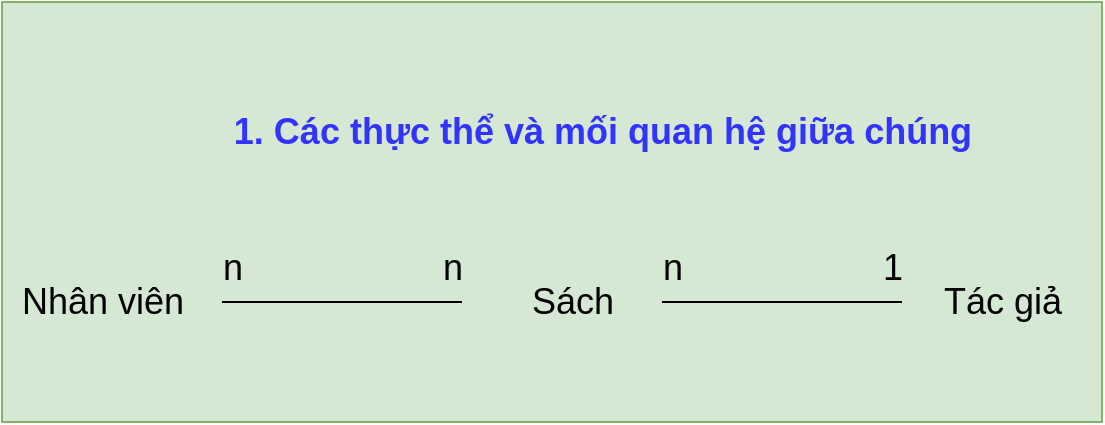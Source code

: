 <mxfile version="24.7.7" pages="2">
  <diagram name="Trang-1" id="9q1nHxpj4mCgf7gG6lU8">
    <mxGraphModel dx="989" dy="514" grid="1" gridSize="10" guides="1" tooltips="1" connect="1" arrows="1" fold="1" page="1" pageScale="1" pageWidth="827" pageHeight="1169" math="0" shadow="0">
      <root>
        <mxCell id="0" />
        <mxCell id="1" parent="0" />
        <mxCell id="oQ7SV3uOmJCRB0GvWH9f-15" value="" style="rounded=0;whiteSpace=wrap;html=1;fillColor=#d5e8d4;strokeColor=#82b366;fontSize=18;" vertex="1" parent="1">
          <mxGeometry x="80" y="240" width="550" height="210" as="geometry" />
        </mxCell>
        <mxCell id="oQ7SV3uOmJCRB0GvWH9f-1" value="&lt;b&gt;&lt;font color=&quot;#3333ff&quot;&gt;1. Các thực thể và mối quan hệ giữa chúng&lt;/font&gt;&lt;/b&gt;" style="text;html=1;align=center;verticalAlign=middle;whiteSpace=wrap;rounded=0;fontSize=18;" vertex="1" parent="1">
          <mxGeometry x="187.5" y="290" width="385" height="30" as="geometry" />
        </mxCell>
        <mxCell id="oQ7SV3uOmJCRB0GvWH9f-6" style="edgeStyle=orthogonalEdgeStyle;rounded=0;orthogonalLoop=1;jettySize=auto;html=1;exitX=1;exitY=0.5;exitDx=0;exitDy=0;entryX=0;entryY=0.5;entryDx=0;entryDy=0;endArrow=none;endFill=0;fontSize=18;" edge="1" parent="1">
          <mxGeometry relative="1" as="geometry">
            <mxPoint x="410.0" y="390" as="sourcePoint" />
            <mxPoint x="530.0" y="390" as="targetPoint" />
          </mxGeometry>
        </mxCell>
        <mxCell id="oQ7SV3uOmJCRB0GvWH9f-5" style="edgeStyle=orthogonalEdgeStyle;rounded=0;orthogonalLoop=1;jettySize=auto;html=1;exitX=1;exitY=0.5;exitDx=0;exitDy=0;entryX=0;entryY=0.5;entryDx=0;entryDy=0;endArrow=none;endFill=0;fontSize=18;" edge="1" parent="1">
          <mxGeometry relative="1" as="geometry">
            <mxPoint x="190" y="390" as="sourcePoint" />
            <mxPoint x="310" y="390" as="targetPoint" />
          </mxGeometry>
        </mxCell>
        <mxCell id="oQ7SV3uOmJCRB0GvWH9f-7" value="Nhân viên" style="text;html=1;align=center;verticalAlign=middle;resizable=0;points=[];autosize=1;strokeColor=none;fillColor=none;fontSize=18;" vertex="1" parent="1">
          <mxGeometry x="80" y="370" width="100" height="40" as="geometry" />
        </mxCell>
        <mxCell id="oQ7SV3uOmJCRB0GvWH9f-8" value="Sách" style="text;html=1;align=center;verticalAlign=middle;resizable=0;points=[];autosize=1;strokeColor=none;fillColor=none;fontSize=18;" vertex="1" parent="1">
          <mxGeometry x="335" y="370" width="60" height="40" as="geometry" />
        </mxCell>
        <mxCell id="oQ7SV3uOmJCRB0GvWH9f-9" value="Tác giả" style="text;html=1;align=center;verticalAlign=middle;resizable=0;points=[];autosize=1;strokeColor=none;fillColor=none;fontSize=18;" vertex="1" parent="1">
          <mxGeometry x="540" y="370" width="80" height="40" as="geometry" />
        </mxCell>
        <mxCell id="oQ7SV3uOmJCRB0GvWH9f-10" value="n" style="text;html=1;align=center;verticalAlign=middle;resizable=0;points=[];autosize=1;strokeColor=none;fillColor=none;fontSize=18;" vertex="1" parent="1">
          <mxGeometry x="180" y="353" width="30" height="40" as="geometry" />
        </mxCell>
        <mxCell id="oQ7SV3uOmJCRB0GvWH9f-11" value="n" style="text;html=1;align=center;verticalAlign=middle;resizable=0;points=[];autosize=1;strokeColor=none;fillColor=none;fontSize=18;" vertex="1" parent="1">
          <mxGeometry x="290" y="353" width="30" height="40" as="geometry" />
        </mxCell>
        <mxCell id="oQ7SV3uOmJCRB0GvWH9f-12" value="1" style="text;html=1;align=center;verticalAlign=middle;resizable=0;points=[];autosize=1;strokeColor=none;fillColor=none;fontSize=18;" vertex="1" parent="1">
          <mxGeometry x="510" y="353" width="30" height="40" as="geometry" />
        </mxCell>
        <mxCell id="oQ7SV3uOmJCRB0GvWH9f-13" value="n" style="text;html=1;align=center;verticalAlign=middle;resizable=0;points=[];autosize=1;strokeColor=none;fillColor=none;fontSize=18;" vertex="1" parent="1">
          <mxGeometry x="400" y="353" width="30" height="40" as="geometry" />
        </mxCell>
      </root>
    </mxGraphModel>
  </diagram>
  <diagram id="uYPxH76roiQBHZ6HFA4b" name="Trang-2">
    <mxGraphModel dx="1195" dy="622" grid="1" gridSize="10" guides="1" tooltips="1" connect="1" arrows="1" fold="1" page="1" pageScale="1" pageWidth="827" pageHeight="1169" math="0" shadow="0">
      <root>
        <mxCell id="0" />
        <mxCell id="1" parent="0" />
        <mxCell id="5Z1wS6oHaSantgoYat1p-30" value="" style="rounded=0;whiteSpace=wrap;html=1;fillColor=#dae8fc;strokeColor=#6c8ebf;opacity=60;" vertex="1" parent="1">
          <mxGeometry x="80" y="185" width="1000" height="410" as="geometry" />
        </mxCell>
        <mxCell id="ywd82fUKIrLHTQjzzXWJ-2" value="&lt;b&gt;&lt;font color=&quot;#3333ff&quot;&gt;2. ERD&lt;/font&gt;&lt;/b&gt;" style="text;html=1;align=center;verticalAlign=middle;whiteSpace=wrap;rounded=0;fontSize=18;" vertex="1" parent="1">
          <mxGeometry x="380" y="240" width="400" height="40" as="geometry" />
        </mxCell>
        <mxCell id="5Z1wS6oHaSantgoYat1p-25" style="rounded=0;orthogonalLoop=1;jettySize=auto;html=1;exitX=0.5;exitY=1;exitDx=0;exitDy=0;entryX=0.5;entryY=1;entryDx=0;entryDy=0;endArrow=none;endFill=0;" edge="1" parent="1" source="5Z1wS6oHaSantgoYat1p-1" target="5Z1wS6oHaSantgoYat1p-9">
          <mxGeometry relative="1" as="geometry" />
        </mxCell>
        <mxCell id="5Z1wS6oHaSantgoYat1p-26" style="rounded=0;orthogonalLoop=1;jettySize=auto;html=1;exitX=0.5;exitY=1;exitDx=0;exitDy=0;entryX=0.5;entryY=1;entryDx=0;entryDy=0;endArrow=none;endFill=0;" edge="1" parent="1" source="5Z1wS6oHaSantgoYat1p-1" target="5Z1wS6oHaSantgoYat1p-5">
          <mxGeometry relative="1" as="geometry" />
        </mxCell>
        <mxCell id="5Z1wS6oHaSantgoYat1p-27" style="rounded=0;orthogonalLoop=1;jettySize=auto;html=1;exitX=0.5;exitY=1;exitDx=0;exitDy=0;entryX=0.5;entryY=1;entryDx=0;entryDy=0;endArrow=none;endFill=0;" edge="1" parent="1" source="5Z1wS6oHaSantgoYat1p-1" target="5Z1wS6oHaSantgoYat1p-10">
          <mxGeometry relative="1" as="geometry" />
        </mxCell>
        <mxCell id="5Z1wS6oHaSantgoYat1p-1" value="Sách" style="rounded=0;whiteSpace=wrap;html=1;" vertex="1" parent="1">
          <mxGeometry x="560" y="360" width="120" height="60" as="geometry" />
        </mxCell>
        <mxCell id="5Z1wS6oHaSantgoYat1p-12" style="edgeStyle=orthogonalEdgeStyle;rounded=0;orthogonalLoop=1;jettySize=auto;html=1;exitX=1;exitY=0.5;exitDx=0;exitDy=0;entryX=0;entryY=0.5;entryDx=0;entryDy=0;endArrow=none;endFill=0;" edge="1" parent="1" source="5Z1wS6oHaSantgoYat1p-2" target="5Z1wS6oHaSantgoYat1p-11">
          <mxGeometry relative="1" as="geometry" />
        </mxCell>
        <mxCell id="5Z1wS6oHaSantgoYat1p-22" style="rounded=0;orthogonalLoop=1;jettySize=auto;html=1;exitX=0.5;exitY=1;exitDx=0;exitDy=0;entryX=0.5;entryY=1;entryDx=0;entryDy=0;endArrow=none;endFill=0;" edge="1" parent="1" source="5Z1wS6oHaSantgoYat1p-2" target="5Z1wS6oHaSantgoYat1p-8">
          <mxGeometry relative="1" as="geometry" />
        </mxCell>
        <mxCell id="5Z1wS6oHaSantgoYat1p-23" style="rounded=0;orthogonalLoop=1;jettySize=auto;html=1;exitX=0.5;exitY=1;exitDx=0;exitDy=0;entryX=0.5;entryY=1;entryDx=0;entryDy=0;endArrow=none;endFill=0;" edge="1" parent="1" source="5Z1wS6oHaSantgoYat1p-2" target="5Z1wS6oHaSantgoYat1p-7">
          <mxGeometry relative="1" as="geometry" />
        </mxCell>
        <mxCell id="5Z1wS6oHaSantgoYat1p-24" style="rounded=0;orthogonalLoop=1;jettySize=auto;html=1;exitX=0.5;exitY=1;exitDx=0;exitDy=0;entryX=0.5;entryY=1;entryDx=0;entryDy=0;endArrow=none;endFill=0;" edge="1" parent="1" source="5Z1wS6oHaSantgoYat1p-2" target="5Z1wS6oHaSantgoYat1p-4">
          <mxGeometry relative="1" as="geometry" />
        </mxCell>
        <mxCell id="5Z1wS6oHaSantgoYat1p-2" value="Nhận viên" style="rounded=0;whiteSpace=wrap;html=1;" vertex="1" parent="1">
          <mxGeometry x="240" y="360" width="120" height="60" as="geometry" />
        </mxCell>
        <mxCell id="5Z1wS6oHaSantgoYat1p-15" style="edgeStyle=orthogonalEdgeStyle;rounded=0;orthogonalLoop=1;jettySize=auto;html=1;exitX=0;exitY=0.5;exitDx=0;exitDy=0;entryX=1;entryY=0.5;entryDx=0;entryDy=0;endArrow=none;endFill=0;" edge="1" parent="1" source="5Z1wS6oHaSantgoYat1p-3" target="5Z1wS6oHaSantgoYat1p-14">
          <mxGeometry relative="1" as="geometry" />
        </mxCell>
        <mxCell id="5Z1wS6oHaSantgoYat1p-28" style="rounded=0;orthogonalLoop=1;jettySize=auto;html=1;exitX=0.5;exitY=1;exitDx=0;exitDy=0;entryX=0.5;entryY=1;entryDx=0;entryDy=0;endArrow=none;endFill=0;" edge="1" parent="1" source="5Z1wS6oHaSantgoYat1p-3" target="5Z1wS6oHaSantgoYat1p-6">
          <mxGeometry relative="1" as="geometry" />
        </mxCell>
        <mxCell id="5Z1wS6oHaSantgoYat1p-29" style="rounded=0;orthogonalLoop=1;jettySize=auto;html=1;exitX=0.5;exitY=1;exitDx=0;exitDy=0;entryX=0.5;entryY=1;entryDx=0;entryDy=0;endArrow=none;endFill=0;" edge="1" parent="1" source="5Z1wS6oHaSantgoYat1p-3" target="5Z1wS6oHaSantgoYat1p-17">
          <mxGeometry relative="1" as="geometry" />
        </mxCell>
        <mxCell id="5Z1wS6oHaSantgoYat1p-3" value="Tác giả" style="rounded=0;whiteSpace=wrap;html=1;" vertex="1" parent="1">
          <mxGeometry x="880" y="360" width="120" height="60" as="geometry" />
        </mxCell>
        <mxCell id="5Z1wS6oHaSantgoYat1p-4" value="&lt;u&gt;ID&lt;/u&gt;" style="ellipse;whiteSpace=wrap;html=1;direction=west;" vertex="1" parent="1">
          <mxGeometry x="300" y="480" width="80" height="40" as="geometry" />
        </mxCell>
        <mxCell id="5Z1wS6oHaSantgoYat1p-5" value="&lt;u&gt;ID&lt;/u&gt;" style="ellipse;whiteSpace=wrap;html=1;direction=west;" vertex="1" parent="1">
          <mxGeometry x="580" y="480" width="80" height="40" as="geometry" />
        </mxCell>
        <mxCell id="5Z1wS6oHaSantgoYat1p-6" value="&lt;u&gt;ID&lt;/u&gt;" style="ellipse;whiteSpace=wrap;html=1;direction=west;" vertex="1" parent="1">
          <mxGeometry x="840" y="480" width="80" height="40" as="geometry" />
        </mxCell>
        <mxCell id="5Z1wS6oHaSantgoYat1p-7" value="Tên" style="ellipse;whiteSpace=wrap;html=1;direction=west;" vertex="1" parent="1">
          <mxGeometry x="210" y="480" width="80" height="40" as="geometry" />
        </mxCell>
        <mxCell id="5Z1wS6oHaSantgoYat1p-8" value="Địa chỉ" style="ellipse;whiteSpace=wrap;html=1;direction=west;" vertex="1" parent="1">
          <mxGeometry x="120" y="480" width="80" height="40" as="geometry" />
        </mxCell>
        <mxCell id="5Z1wS6oHaSantgoYat1p-9" value="Tên" style="ellipse;whiteSpace=wrap;html=1;direction=west;" vertex="1" parent="1">
          <mxGeometry x="490" y="480" width="80" height="40" as="geometry" />
        </mxCell>
        <mxCell id="5Z1wS6oHaSantgoYat1p-10" value="Tác giả" style="ellipse;whiteSpace=wrap;html=1;direction=west;" vertex="1" parent="1">
          <mxGeometry x="670" y="480" width="80" height="40" as="geometry" />
        </mxCell>
        <mxCell id="5Z1wS6oHaSantgoYat1p-13" style="edgeStyle=orthogonalEdgeStyle;rounded=0;orthogonalLoop=1;jettySize=auto;html=1;exitX=1;exitY=0.5;exitDx=0;exitDy=0;entryX=0;entryY=0.5;entryDx=0;entryDy=0;endArrow=none;endFill=0;" edge="1" parent="1" source="5Z1wS6oHaSantgoYat1p-11" target="5Z1wS6oHaSantgoYat1p-1">
          <mxGeometry relative="1" as="geometry" />
        </mxCell>
        <mxCell id="5Z1wS6oHaSantgoYat1p-11" value="Bán" style="rhombus;whiteSpace=wrap;html=1;" vertex="1" parent="1">
          <mxGeometry x="420" y="360" width="80" height="60" as="geometry" />
        </mxCell>
        <mxCell id="5Z1wS6oHaSantgoYat1p-16" style="edgeStyle=orthogonalEdgeStyle;rounded=0;orthogonalLoop=1;jettySize=auto;html=1;exitX=0;exitY=0.5;exitDx=0;exitDy=0;entryX=1;entryY=0.5;entryDx=0;entryDy=0;endArrow=none;endFill=0;" edge="1" parent="1" source="5Z1wS6oHaSantgoYat1p-14" target="5Z1wS6oHaSantgoYat1p-1">
          <mxGeometry relative="1" as="geometry" />
        </mxCell>
        <mxCell id="5Z1wS6oHaSantgoYat1p-14" value="Viết" style="rhombus;whiteSpace=wrap;html=1;" vertex="1" parent="1">
          <mxGeometry x="740" y="360" width="80" height="60" as="geometry" />
        </mxCell>
        <mxCell id="5Z1wS6oHaSantgoYat1p-17" value="Tên" style="ellipse;whiteSpace=wrap;html=1;direction=west;" vertex="1" parent="1">
          <mxGeometry x="950" y="480" width="80" height="40" as="geometry" />
        </mxCell>
        <mxCell id="5Z1wS6oHaSantgoYat1p-18" value="1" style="text;html=1;align=center;verticalAlign=middle;resizable=0;points=[];autosize=1;strokeColor=none;fillColor=none;" vertex="1" parent="1">
          <mxGeometry x="845" y="368" width="30" height="30" as="geometry" />
        </mxCell>
        <mxCell id="5Z1wS6oHaSantgoYat1p-19" value="n" style="text;html=1;align=center;verticalAlign=middle;resizable=0;points=[];autosize=1;strokeColor=none;fillColor=none;" vertex="1" parent="1">
          <mxGeometry x="675" y="368" width="30" height="30" as="geometry" />
        </mxCell>
        <mxCell id="5Z1wS6oHaSantgoYat1p-20" value="n" style="text;html=1;align=center;verticalAlign=middle;resizable=0;points=[];autosize=1;strokeColor=none;fillColor=none;" vertex="1" parent="1">
          <mxGeometry x="535" y="368" width="30" height="30" as="geometry" />
        </mxCell>
        <mxCell id="5Z1wS6oHaSantgoYat1p-21" value="n" style="text;html=1;align=center;verticalAlign=middle;resizable=0;points=[];autosize=1;strokeColor=none;fillColor=none;" vertex="1" parent="1">
          <mxGeometry x="355" y="368" width="30" height="30" as="geometry" />
        </mxCell>
      </root>
    </mxGraphModel>
  </diagram>
</mxfile>
